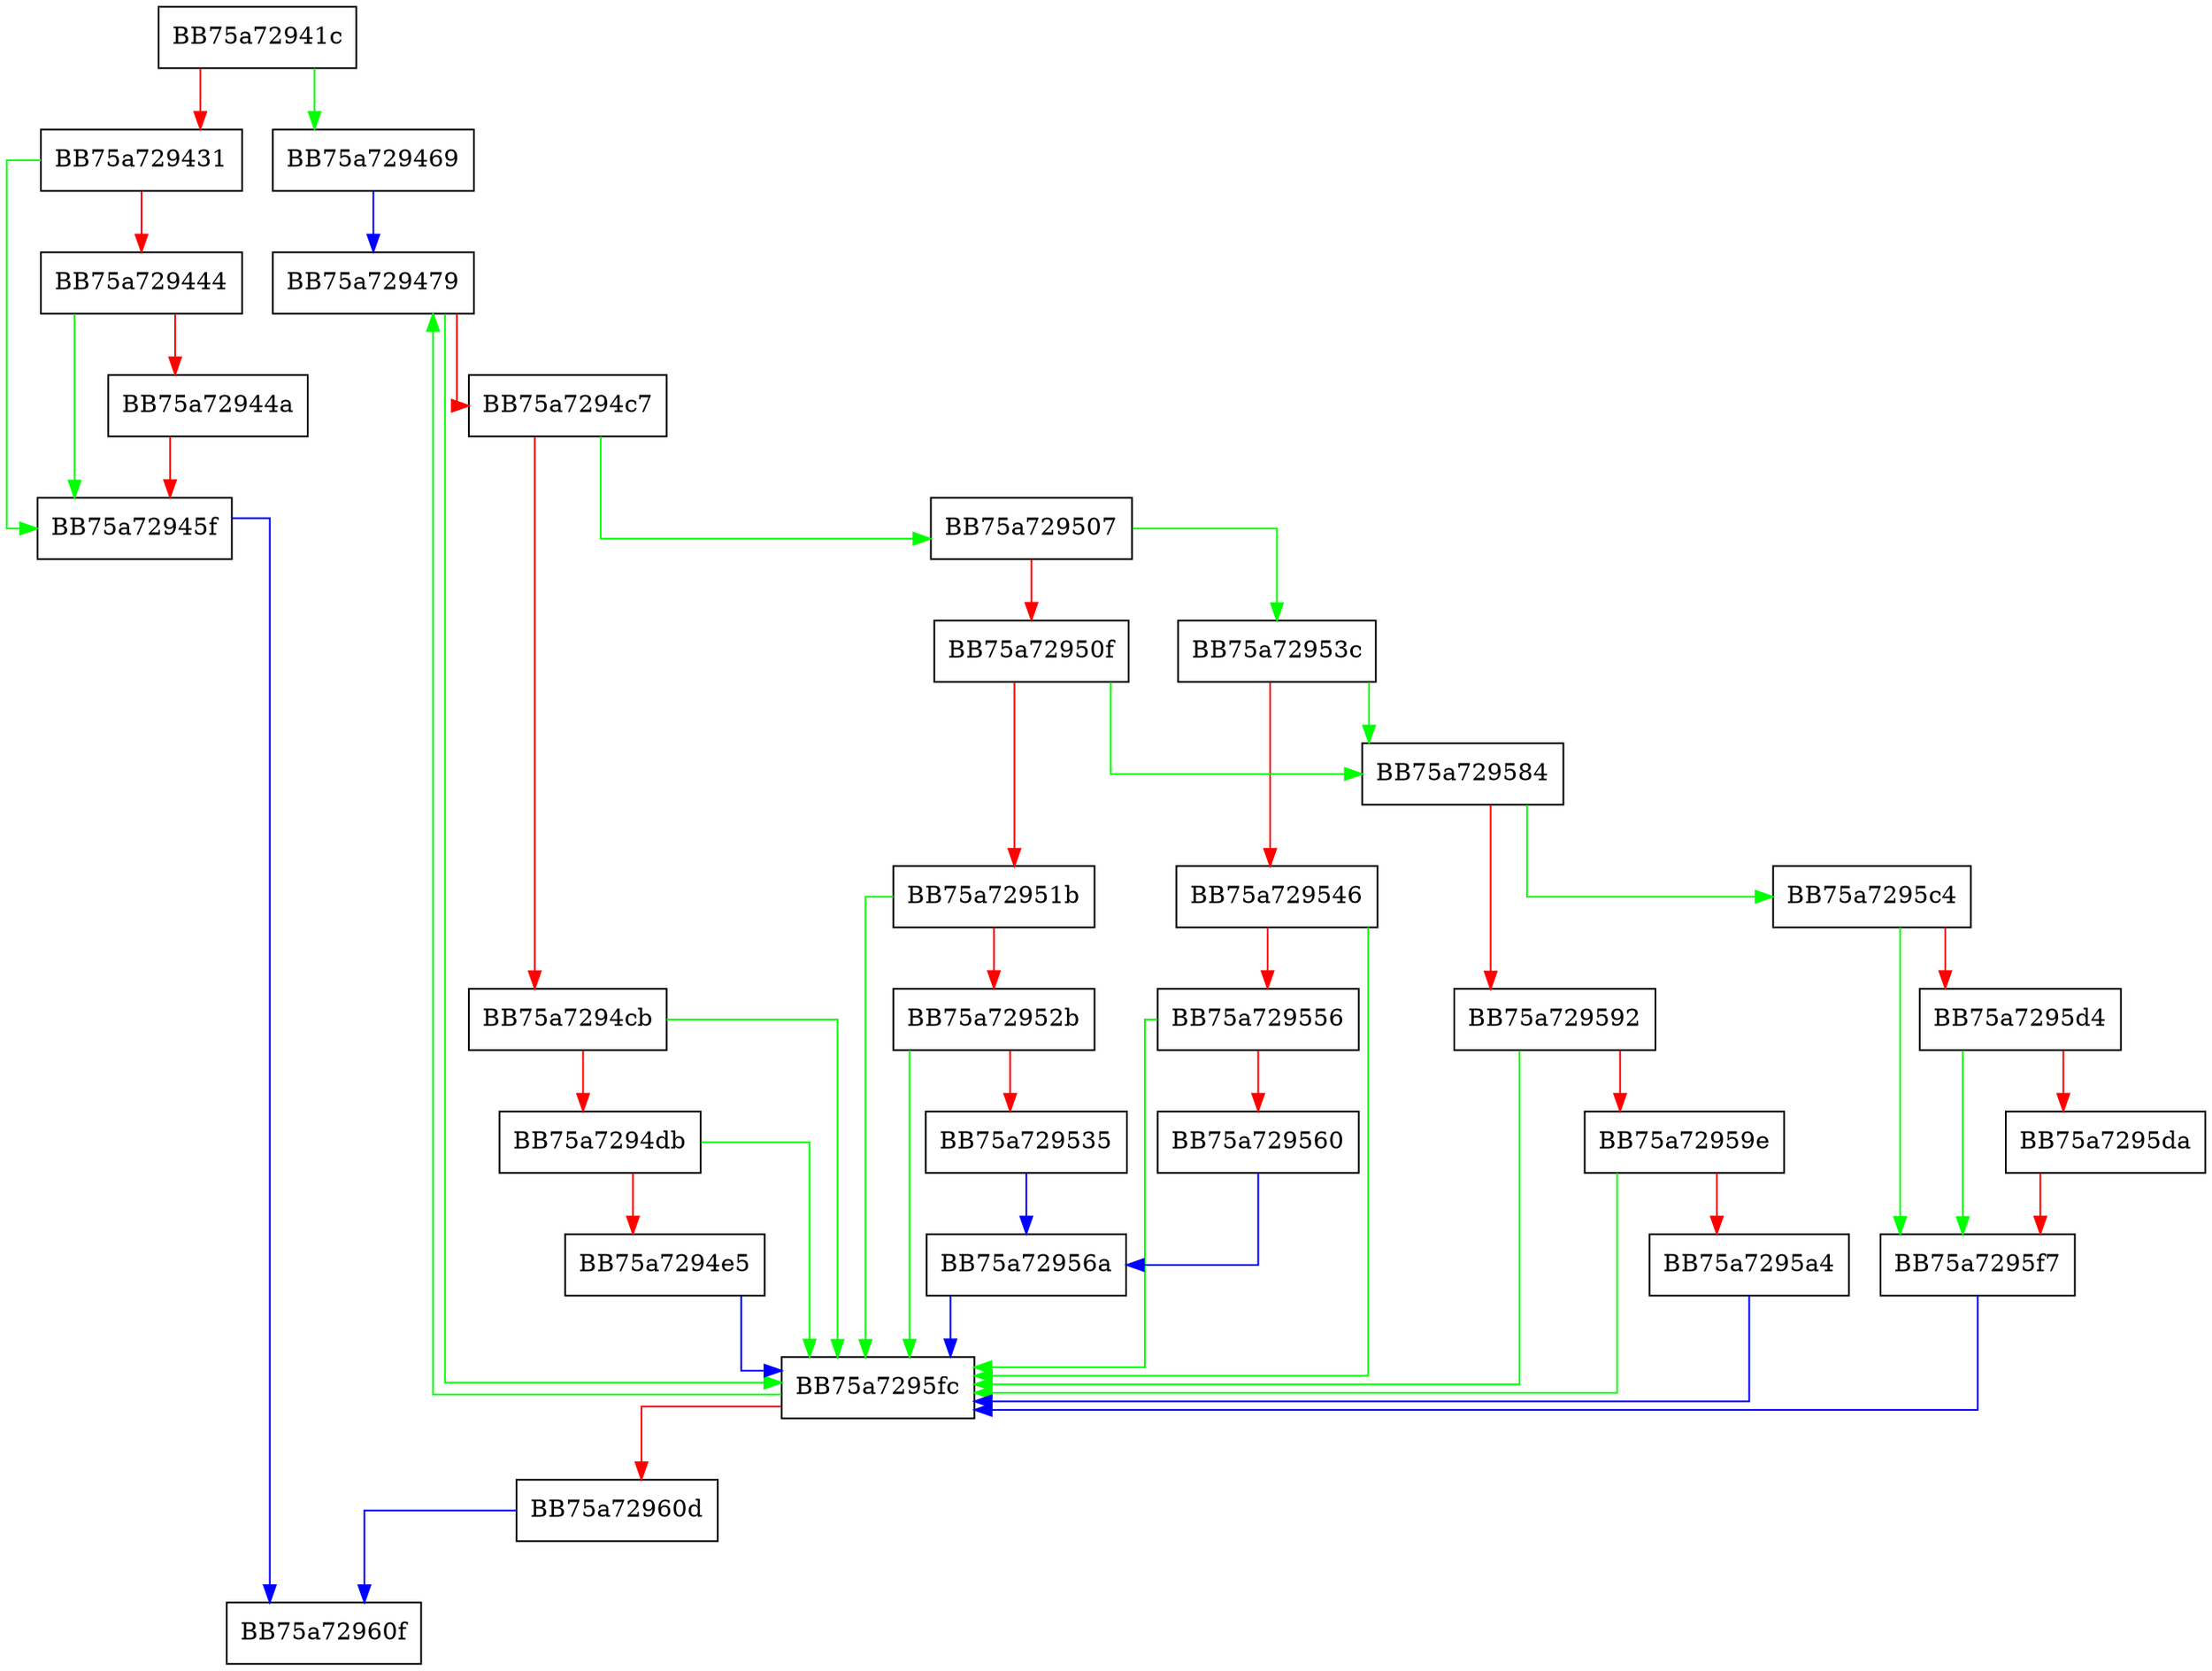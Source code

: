 digraph InitDynamicConfigBootLoadModern {
  node [shape="box"];
  graph [splines=ortho];
  BB75a72941c -> BB75a729469 [color="green"];
  BB75a72941c -> BB75a729431 [color="red"];
  BB75a729431 -> BB75a72945f [color="green"];
  BB75a729431 -> BB75a729444 [color="red"];
  BB75a729444 -> BB75a72945f [color="green"];
  BB75a729444 -> BB75a72944a [color="red"];
  BB75a72944a -> BB75a72945f [color="red"];
  BB75a72945f -> BB75a72960f [color="blue"];
  BB75a729469 -> BB75a729479 [color="blue"];
  BB75a729479 -> BB75a7295fc [color="green"];
  BB75a729479 -> BB75a7294c7 [color="red"];
  BB75a7294c7 -> BB75a729507 [color="green"];
  BB75a7294c7 -> BB75a7294cb [color="red"];
  BB75a7294cb -> BB75a7295fc [color="green"];
  BB75a7294cb -> BB75a7294db [color="red"];
  BB75a7294db -> BB75a7295fc [color="green"];
  BB75a7294db -> BB75a7294e5 [color="red"];
  BB75a7294e5 -> BB75a7295fc [color="blue"];
  BB75a729507 -> BB75a72953c [color="green"];
  BB75a729507 -> BB75a72950f [color="red"];
  BB75a72950f -> BB75a729584 [color="green"];
  BB75a72950f -> BB75a72951b [color="red"];
  BB75a72951b -> BB75a7295fc [color="green"];
  BB75a72951b -> BB75a72952b [color="red"];
  BB75a72952b -> BB75a7295fc [color="green"];
  BB75a72952b -> BB75a729535 [color="red"];
  BB75a729535 -> BB75a72956a [color="blue"];
  BB75a72953c -> BB75a729584 [color="green"];
  BB75a72953c -> BB75a729546 [color="red"];
  BB75a729546 -> BB75a7295fc [color="green"];
  BB75a729546 -> BB75a729556 [color="red"];
  BB75a729556 -> BB75a7295fc [color="green"];
  BB75a729556 -> BB75a729560 [color="red"];
  BB75a729560 -> BB75a72956a [color="blue"];
  BB75a72956a -> BB75a7295fc [color="blue"];
  BB75a729584 -> BB75a7295c4 [color="green"];
  BB75a729584 -> BB75a729592 [color="red"];
  BB75a729592 -> BB75a7295fc [color="green"];
  BB75a729592 -> BB75a72959e [color="red"];
  BB75a72959e -> BB75a7295fc [color="green"];
  BB75a72959e -> BB75a7295a4 [color="red"];
  BB75a7295a4 -> BB75a7295fc [color="blue"];
  BB75a7295c4 -> BB75a7295f7 [color="green"];
  BB75a7295c4 -> BB75a7295d4 [color="red"];
  BB75a7295d4 -> BB75a7295f7 [color="green"];
  BB75a7295d4 -> BB75a7295da [color="red"];
  BB75a7295da -> BB75a7295f7 [color="red"];
  BB75a7295f7 -> BB75a7295fc [color="blue"];
  BB75a7295fc -> BB75a729479 [color="green"];
  BB75a7295fc -> BB75a72960d [color="red"];
  BB75a72960d -> BB75a72960f [color="blue"];
}